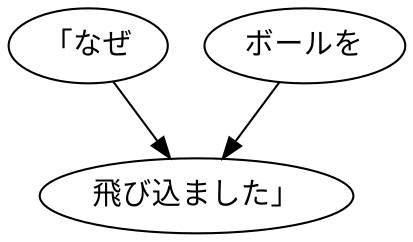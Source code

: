 digraph graph5149 {
	node0 [label="「なぜ"];
	node1 [label="ボールを"];
	node2 [label="飛び込ました」"];
	node0 -> node2;
	node1 -> node2;
}
